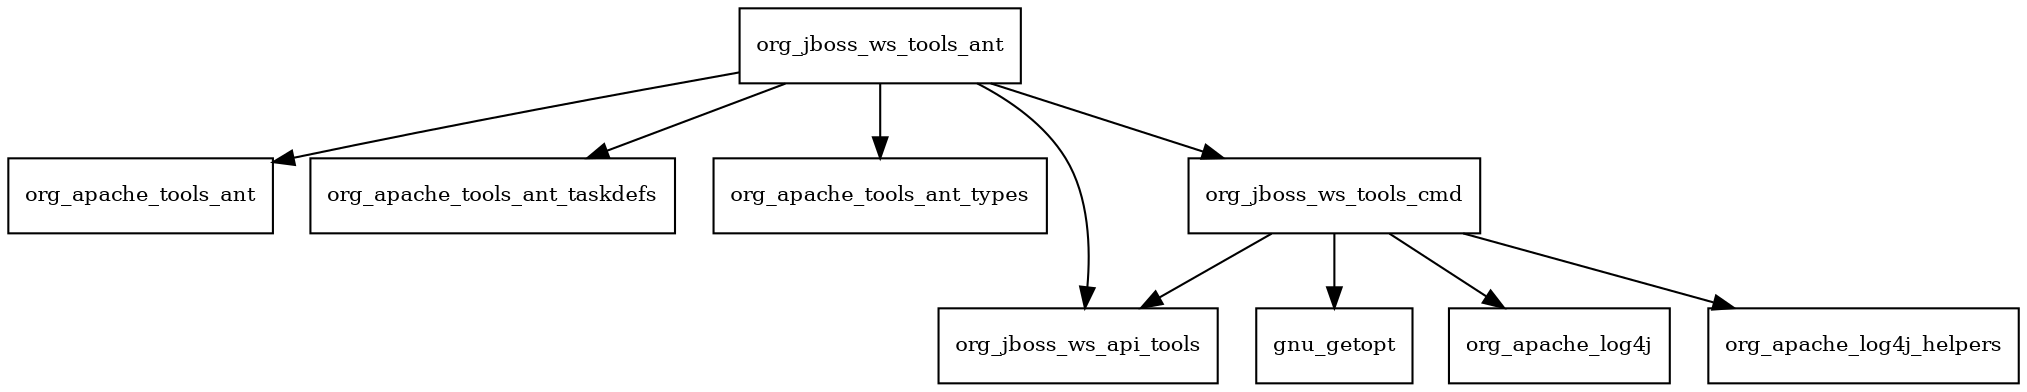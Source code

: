 digraph jbossws_common_tools_1_2_0_Final_redhat_2_package_dependencies {
  node [shape = box, fontsize=10.0];
  org_jboss_ws_tools_ant -> org_apache_tools_ant;
  org_jboss_ws_tools_ant -> org_apache_tools_ant_taskdefs;
  org_jboss_ws_tools_ant -> org_apache_tools_ant_types;
  org_jboss_ws_tools_ant -> org_jboss_ws_api_tools;
  org_jboss_ws_tools_ant -> org_jboss_ws_tools_cmd;
  org_jboss_ws_tools_cmd -> gnu_getopt;
  org_jboss_ws_tools_cmd -> org_apache_log4j;
  org_jboss_ws_tools_cmd -> org_apache_log4j_helpers;
  org_jboss_ws_tools_cmd -> org_jboss_ws_api_tools;
}
